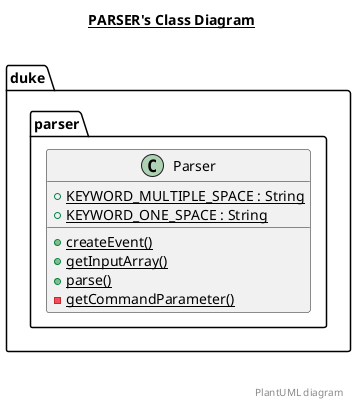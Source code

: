 @startuml

title __PARSER's Class Diagram__\n

  namespace duke {
    namespace parser {
      class duke.parser.Parser {
          {static} + KEYWORD_MULTIPLE_SPACE : String
          {static} + KEYWORD_ONE_SPACE : String
          {static} + createEvent()
          {static} + getInputArray()
          {static} + parse()
          {static} - getCommandParameter()
      }
    }
  }
  



right footer


PlantUML diagram
endfooter

@enduml
